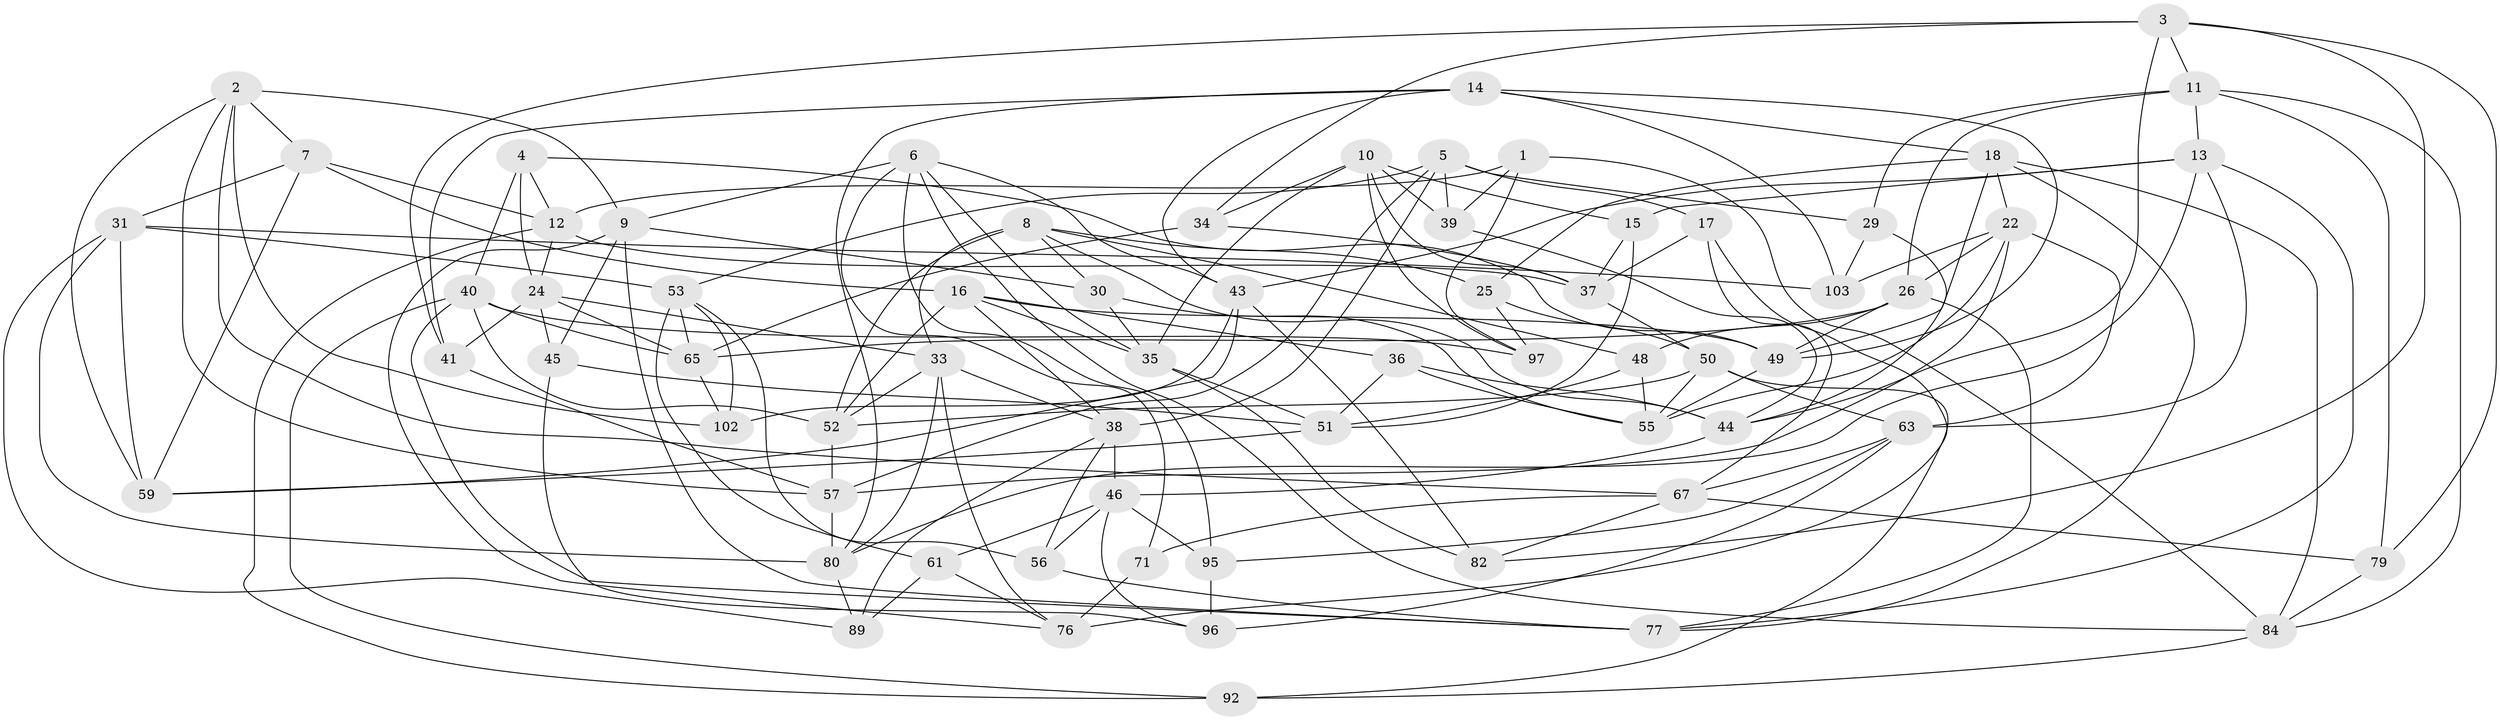 // original degree distribution, {4: 1.0}
// Generated by graph-tools (version 1.1) at 2025/11/02/27/25 16:11:50]
// undirected, 66 vertices, 171 edges
graph export_dot {
graph [start="1"]
  node [color=gray90,style=filled];
  1;
  2 [super="+21"];
  3 [super="+78"];
  4;
  5 [super="+101"];
  6 [super="+47"];
  7 [super="+19"];
  8 [super="+104"];
  9 [super="+85"];
  10 [super="+28"];
  11 [super="+58"];
  12 [super="+23"];
  13 [super="+32"];
  14 [super="+20"];
  15;
  16 [super="+107"];
  17;
  18 [super="+54"];
  22 [super="+27"];
  24 [super="+64"];
  25;
  26 [super="+69"];
  29;
  30;
  31 [super="+42"];
  33 [super="+68"];
  34;
  35 [super="+60"];
  36;
  37 [super="+75"];
  38 [super="+90"];
  39;
  40 [super="+74"];
  41;
  43 [super="+72"];
  44 [super="+83"];
  45;
  46 [super="+62"];
  48;
  49 [super="+66"];
  50 [super="+73"];
  51 [super="+70"];
  52 [super="+87"];
  53 [super="+91"];
  55 [super="+99"];
  56;
  57 [super="+106"];
  59 [super="+88"];
  61;
  63 [super="+100"];
  65 [super="+93"];
  67 [super="+86"];
  71;
  76 [super="+105"];
  77 [super="+94"];
  79;
  80 [super="+81"];
  82;
  84 [super="+98"];
  89;
  92;
  95;
  96;
  97;
  102;
  103;
  1 -- 39;
  1 -- 97;
  1 -- 12;
  1 -- 84;
  2 -- 57;
  2 -- 59;
  2 -- 67;
  2 -- 102;
  2 -- 9;
  2 -- 7;
  3 -- 44;
  3 -- 41;
  3 -- 34;
  3 -- 82;
  3 -- 79;
  3 -- 11;
  4 -- 40;
  4 -- 49;
  4 -- 12;
  4 -- 24;
  5 -- 17;
  5 -- 29;
  5 -- 57;
  5 -- 38;
  5 -- 39;
  5 -- 53;
  6 -- 35;
  6 -- 95;
  6 -- 84;
  6 -- 71;
  6 -- 9;
  6 -- 43;
  7 -- 59 [weight=2];
  7 -- 31;
  7 -- 16;
  7 -- 12;
  8 -- 30;
  8 -- 25;
  8 -- 52;
  8 -- 33;
  8 -- 48;
  8 -- 44;
  9 -- 30;
  9 -- 45;
  9 -- 76;
  9 -- 77;
  10 -- 15;
  10 -- 97;
  10 -- 37;
  10 -- 35;
  10 -- 34;
  10 -- 39;
  11 -- 29;
  11 -- 26;
  11 -- 79;
  11 -- 13;
  11 -- 84;
  12 -- 24;
  12 -- 37;
  12 -- 92;
  13 -- 15;
  13 -- 77;
  13 -- 80;
  13 -- 63;
  13 -- 43;
  14 -- 49;
  14 -- 103;
  14 -- 41;
  14 -- 18;
  14 -- 43;
  14 -- 80;
  15 -- 51;
  15 -- 37;
  16 -- 36;
  16 -- 35;
  16 -- 38;
  16 -- 49;
  16 -- 52;
  17 -- 37;
  17 -- 67;
  17 -- 76;
  18 -- 25;
  18 -- 77;
  18 -- 49;
  18 -- 84;
  18 -- 22;
  22 -- 26;
  22 -- 55;
  22 -- 63;
  22 -- 57;
  22 -- 103;
  24 -- 65;
  24 -- 33;
  24 -- 41;
  24 -- 45;
  25 -- 50;
  25 -- 97;
  26 -- 77;
  26 -- 48;
  26 -- 65;
  26 -- 49;
  29 -- 103;
  29 -- 44;
  30 -- 55;
  30 -- 35;
  31 -- 89;
  31 -- 59;
  31 -- 80;
  31 -- 103;
  31 -- 53;
  33 -- 38;
  33 -- 80;
  33 -- 52;
  33 -- 76;
  34 -- 37;
  34 -- 65;
  35 -- 82;
  35 -- 51;
  36 -- 44;
  36 -- 55;
  36 -- 51;
  37 -- 50;
  38 -- 46;
  38 -- 56;
  38 -- 89;
  39 -- 44;
  40 -- 52;
  40 -- 92;
  40 -- 65;
  40 -- 77;
  40 -- 97;
  41 -- 57;
  43 -- 82;
  43 -- 102;
  43 -- 59;
  44 -- 46;
  45 -- 96;
  45 -- 51;
  46 -- 96;
  46 -- 56;
  46 -- 61;
  46 -- 95;
  48 -- 51;
  48 -- 55;
  49 -- 55;
  50 -- 92;
  50 -- 52;
  50 -- 55;
  50 -- 63;
  51 -- 59;
  52 -- 57;
  53 -- 56;
  53 -- 102;
  53 -- 65;
  53 -- 61;
  56 -- 77;
  57 -- 80;
  61 -- 76;
  61 -- 89;
  63 -- 96;
  63 -- 67;
  63 -- 95;
  65 -- 102;
  67 -- 79;
  67 -- 71;
  67 -- 82;
  71 -- 76 [weight=2];
  79 -- 84;
  80 -- 89;
  84 -- 92;
  95 -- 96;
}
